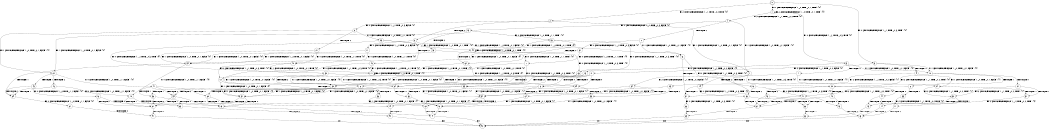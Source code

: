 digraph BCG {
size = "7, 10.5";
center = TRUE;
node [shape = circle];
0 [peripheries = 2];
0 -> 1 [label = "EX !1 !ATOMIC_EXCH_BRANCH (1, +0, TRUE, +0, 1, TRUE) !{0}"];
0 -> 2 [label = "EX !2 !ATOMIC_EXCH_BRANCH (1, +1, TRUE, +0, 2, TRUE) !{0}"];
0 -> 3 [label = "EX !0 !ATOMIC_EXCH_BRANCH (1, +1, TRUE, +0, 3, TRUE) !{0}"];
1 -> 4 [label = "EX !2 !ATOMIC_EXCH_BRANCH (1, +1, TRUE, +0, 2, TRUE) !{0}"];
1 -> 5 [label = "EX !0 !ATOMIC_EXCH_BRANCH (1, +1, TRUE, +0, 3, TRUE) !{0}"];
1 -> 1 [label = "EX !1 !ATOMIC_EXCH_BRANCH (1, +0, TRUE, +0, 1, TRUE) !{0}"];
2 -> 6 [label = "TERMINATE !2"];
2 -> 7 [label = "EX !1 !ATOMIC_EXCH_BRANCH (1, +0, TRUE, +0, 1, FALSE) !{0}"];
2 -> 8 [label = "EX !0 !ATOMIC_EXCH_BRANCH (1, +1, TRUE, +0, 3, FALSE) !{0}"];
3 -> 9 [label = "TERMINATE !0"];
3 -> 10 [label = "EX !1 !ATOMIC_EXCH_BRANCH (1, +0, TRUE, +0, 1, FALSE) !{0}"];
3 -> 11 [label = "EX !2 !ATOMIC_EXCH_BRANCH (1, +1, TRUE, +0, 2, FALSE) !{0}"];
4 -> 12 [label = "TERMINATE !2"];
4 -> 13 [label = "EX !0 !ATOMIC_EXCH_BRANCH (1, +1, TRUE, +0, 3, FALSE) !{0}"];
4 -> 7 [label = "EX !1 !ATOMIC_EXCH_BRANCH (1, +0, TRUE, +0, 1, FALSE) !{0}"];
5 -> 14 [label = "TERMINATE !0"];
5 -> 15 [label = "EX !2 !ATOMIC_EXCH_BRANCH (1, +1, TRUE, +0, 2, FALSE) !{0}"];
5 -> 10 [label = "EX !1 !ATOMIC_EXCH_BRANCH (1, +0, TRUE, +0, 1, FALSE) !{0}"];
6 -> 16 [label = "EX !1 !ATOMIC_EXCH_BRANCH (1, +0, TRUE, +0, 1, FALSE) !{0}"];
6 -> 17 [label = "EX !0 !ATOMIC_EXCH_BRANCH (1, +1, TRUE, +0, 3, FALSE) !{0}"];
7 -> 18 [label = "TERMINATE !1"];
7 -> 19 [label = "TERMINATE !2"];
7 -> 20 [label = "EX !0 !ATOMIC_EXCH_BRANCH (1, +1, TRUE, +0, 3, TRUE) !{0}"];
8 -> 21 [label = "TERMINATE !2"];
8 -> 22 [label = "EX !1 !ATOMIC_EXCH_BRANCH (1, +0, TRUE, +0, 1, FALSE) !{0}"];
8 -> 23 [label = "EX !0 !ATOMIC_EXCH_BRANCH (1, +0, TRUE, +1, 1, TRUE) !{0}"];
9 -> 24 [label = "EX !1 !ATOMIC_EXCH_BRANCH (1, +0, TRUE, +0, 1, FALSE) !{1}"];
9 -> 25 [label = "EX !2 !ATOMIC_EXCH_BRANCH (1, +1, TRUE, +0, 2, FALSE) !{1}"];
10 -> 26 [label = "TERMINATE !1"];
10 -> 27 [label = "TERMINATE !0"];
10 -> 20 [label = "EX !2 !ATOMIC_EXCH_BRANCH (1, +1, TRUE, +0, 2, TRUE) !{0}"];
11 -> 28 [label = "TERMINATE !2"];
11 -> 29 [label = "TERMINATE !0"];
11 -> 30 [label = "EX !1 !ATOMIC_EXCH_BRANCH (1, +0, TRUE, +0, 1, FALSE) !{0}"];
12 -> 31 [label = "EX !0 !ATOMIC_EXCH_BRANCH (1, +1, TRUE, +0, 3, FALSE) !{0}"];
12 -> 16 [label = "EX !1 !ATOMIC_EXCH_BRANCH (1, +0, TRUE, +0, 1, FALSE) !{0}"];
13 -> 32 [label = "TERMINATE !2"];
13 -> 22 [label = "EX !1 !ATOMIC_EXCH_BRANCH (1, +0, TRUE, +0, 1, FALSE) !{0}"];
13 -> 33 [label = "EX !0 !ATOMIC_EXCH_BRANCH (1, +0, TRUE, +1, 1, TRUE) !{0}"];
14 -> 34 [label = "EX !2 !ATOMIC_EXCH_BRANCH (1, +1, TRUE, +0, 2, FALSE) !{1}"];
14 -> 24 [label = "EX !1 !ATOMIC_EXCH_BRANCH (1, +0, TRUE, +0, 1, FALSE) !{1}"];
15 -> 35 [label = "TERMINATE !2"];
15 -> 36 [label = "TERMINATE !0"];
15 -> 30 [label = "EX !1 !ATOMIC_EXCH_BRANCH (1, +0, TRUE, +0, 1, FALSE) !{0}"];
16 -> 37 [label = "TERMINATE !1"];
16 -> 38 [label = "EX !0 !ATOMIC_EXCH_BRANCH (1, +1, TRUE, +0, 3, TRUE) !{0}"];
17 -> 39 [label = "EX !1 !ATOMIC_EXCH_BRANCH (1, +0, TRUE, +0, 1, FALSE) !{0}"];
17 -> 40 [label = "EX !0 !ATOMIC_EXCH_BRANCH (1, +0, TRUE, +1, 1, TRUE) !{0}"];
18 -> 37 [label = "TERMINATE !2"];
18 -> 41 [label = "EX !0 !ATOMIC_EXCH_BRANCH (1, +1, TRUE, +0, 3, TRUE) !{0}"];
19 -> 37 [label = "TERMINATE !1"];
19 -> 38 [label = "EX !0 !ATOMIC_EXCH_BRANCH (1, +1, TRUE, +0, 3, TRUE) !{0}"];
20 -> 42 [label = "TERMINATE !1"];
20 -> 43 [label = "TERMINATE !2"];
20 -> 44 [label = "TERMINATE !0"];
21 -> 39 [label = "EX !1 !ATOMIC_EXCH_BRANCH (1, +0, TRUE, +0, 1, FALSE) !{0}"];
21 -> 40 [label = "EX !0 !ATOMIC_EXCH_BRANCH (1, +0, TRUE, +1, 1, TRUE) !{0}"];
22 -> 45 [label = "TERMINATE !1"];
22 -> 46 [label = "TERMINATE !2"];
22 -> 47 [label = "EX !0 !ATOMIC_EXCH_BRANCH (1, +0, TRUE, +1, 1, FALSE) !{0}"];
23 -> 48 [label = "TERMINATE !2"];
23 -> 49 [label = "EX !1 !ATOMIC_EXCH_BRANCH (1, +0, TRUE, +0, 1, TRUE) !{0}"];
23 -> 50 [label = "EX !0 !ATOMIC_EXCH_BRANCH (1, +1, TRUE, +0, 3, TRUE) !{0}"];
24 -> 51 [label = "TERMINATE !1"];
24 -> 52 [label = "EX !2 !ATOMIC_EXCH_BRANCH (1, +1, TRUE, +0, 2, TRUE) !{1}"];
25 -> 53 [label = "TERMINATE !2"];
25 -> 54 [label = "EX !1 !ATOMIC_EXCH_BRANCH (1, +0, TRUE, +0, 1, FALSE) !{1}"];
26 -> 55 [label = "TERMINATE !0"];
26 -> 41 [label = "EX !2 !ATOMIC_EXCH_BRANCH (1, +1, TRUE, +0, 2, TRUE) !{0}"];
27 -> 51 [label = "TERMINATE !1"];
27 -> 52 [label = "EX !2 !ATOMIC_EXCH_BRANCH (1, +1, TRUE, +0, 2, TRUE) !{1}"];
28 -> 56 [label = "TERMINATE !0"];
28 -> 57 [label = "EX !1 !ATOMIC_EXCH_BRANCH (1, +0, TRUE, +0, 1, FALSE) !{0}"];
29 -> 53 [label = "TERMINATE !2"];
29 -> 54 [label = "EX !1 !ATOMIC_EXCH_BRANCH (1, +0, TRUE, +0, 1, FALSE) !{1}"];
30 -> 58 [label = "TERMINATE !1"];
30 -> 59 [label = "TERMINATE !2"];
30 -> 60 [label = "TERMINATE !0"];
31 -> 39 [label = "EX !1 !ATOMIC_EXCH_BRANCH (1, +0, TRUE, +0, 1, FALSE) !{0}"];
31 -> 61 [label = "EX !0 !ATOMIC_EXCH_BRANCH (1, +0, TRUE, +1, 1, TRUE) !{0}"];
32 -> 39 [label = "EX !1 !ATOMIC_EXCH_BRANCH (1, +0, TRUE, +0, 1, FALSE) !{0}"];
32 -> 61 [label = "EX !0 !ATOMIC_EXCH_BRANCH (1, +0, TRUE, +1, 1, TRUE) !{0}"];
33 -> 62 [label = "TERMINATE !2"];
33 -> 49 [label = "EX !1 !ATOMIC_EXCH_BRANCH (1, +0, TRUE, +0, 1, TRUE) !{0}"];
33 -> 63 [label = "EX !0 !ATOMIC_EXCH_BRANCH (1, +1, TRUE, +0, 3, TRUE) !{0}"];
34 -> 64 [label = "TERMINATE !2"];
34 -> 54 [label = "EX !1 !ATOMIC_EXCH_BRANCH (1, +0, TRUE, +0, 1, FALSE) !{1}"];
35 -> 65 [label = "TERMINATE !0"];
35 -> 57 [label = "EX !1 !ATOMIC_EXCH_BRANCH (1, +0, TRUE, +0, 1, FALSE) !{0}"];
36 -> 64 [label = "TERMINATE !2"];
36 -> 54 [label = "EX !1 !ATOMIC_EXCH_BRANCH (1, +0, TRUE, +0, 1, FALSE) !{1}"];
37 -> 66 [label = "EX !0 !ATOMIC_EXCH_BRANCH (1, +1, TRUE, +0, 3, TRUE) !{0}"];
38 -> 67 [label = "TERMINATE !1"];
38 -> 68 [label = "TERMINATE !0"];
39 -> 69 [label = "TERMINATE !1"];
39 -> 70 [label = "EX !0 !ATOMIC_EXCH_BRANCH (1, +0, TRUE, +1, 1, FALSE) !{0}"];
40 -> 71 [label = "EX !1 !ATOMIC_EXCH_BRANCH (1, +0, TRUE, +0, 1, TRUE) !{0}"];
40 -> 72 [label = "EX !0 !ATOMIC_EXCH_BRANCH (1, +1, TRUE, +0, 3, TRUE) !{0}"];
41 -> 67 [label = "TERMINATE !2"];
41 -> 73 [label = "TERMINATE !0"];
42 -> 67 [label = "TERMINATE !2"];
42 -> 73 [label = "TERMINATE !0"];
43 -> 67 [label = "TERMINATE !1"];
43 -> 68 [label = "TERMINATE !0"];
44 -> 74 [label = "TERMINATE !1"];
44 -> 75 [label = "TERMINATE !2"];
45 -> 69 [label = "TERMINATE !2"];
45 -> 76 [label = "EX !0 !ATOMIC_EXCH_BRANCH (1, +0, TRUE, +1, 1, FALSE) !{0}"];
46 -> 69 [label = "TERMINATE !1"];
46 -> 70 [label = "EX !0 !ATOMIC_EXCH_BRANCH (1, +0, TRUE, +1, 1, FALSE) !{0}"];
47 -> 58 [label = "TERMINATE !1"];
47 -> 59 [label = "TERMINATE !2"];
47 -> 60 [label = "TERMINATE !0"];
48 -> 71 [label = "EX !1 !ATOMIC_EXCH_BRANCH (1, +0, TRUE, +0, 1, TRUE) !{0}"];
48 -> 72 [label = "EX !0 !ATOMIC_EXCH_BRANCH (1, +1, TRUE, +0, 3, TRUE) !{0}"];
49 -> 62 [label = "TERMINATE !2"];
49 -> 49 [label = "EX !1 !ATOMIC_EXCH_BRANCH (1, +0, TRUE, +0, 1, TRUE) !{0}"];
49 -> 63 [label = "EX !0 !ATOMIC_EXCH_BRANCH (1, +1, TRUE, +0, 3, TRUE) !{0}"];
50 -> 28 [label = "TERMINATE !2"];
50 -> 29 [label = "TERMINATE !0"];
50 -> 30 [label = "EX !1 !ATOMIC_EXCH_BRANCH (1, +0, TRUE, +0, 1, FALSE) !{0}"];
51 -> 77 [label = "EX !2 !ATOMIC_EXCH_BRANCH (1, +1, TRUE, +0, 2, TRUE) !{2}"];
52 -> 74 [label = "TERMINATE !1"];
52 -> 75 [label = "TERMINATE !2"];
53 -> 78 [label = "EX !1 !ATOMIC_EXCH_BRANCH (1, +0, TRUE, +0, 1, FALSE) !{1}"];
54 -> 79 [label = "TERMINATE !1"];
54 -> 80 [label = "TERMINATE !2"];
55 -> 77 [label = "EX !2 !ATOMIC_EXCH_BRANCH (1, +1, TRUE, +0, 2, TRUE) !{2}"];
56 -> 78 [label = "EX !1 !ATOMIC_EXCH_BRANCH (1, +0, TRUE, +0, 1, FALSE) !{1}"];
57 -> 81 [label = "TERMINATE !1"];
57 -> 82 [label = "TERMINATE !0"];
58 -> 81 [label = "TERMINATE !2"];
58 -> 83 [label = "TERMINATE !0"];
59 -> 81 [label = "TERMINATE !1"];
59 -> 82 [label = "TERMINATE !0"];
60 -> 79 [label = "TERMINATE !1"];
60 -> 80 [label = "TERMINATE !2"];
61 -> 71 [label = "EX !1 !ATOMIC_EXCH_BRANCH (1, +0, TRUE, +0, 1, TRUE) !{0}"];
61 -> 84 [label = "EX !0 !ATOMIC_EXCH_BRANCH (1, +1, TRUE, +0, 3, TRUE) !{0}"];
62 -> 71 [label = "EX !1 !ATOMIC_EXCH_BRANCH (1, +0, TRUE, +0, 1, TRUE) !{0}"];
62 -> 84 [label = "EX !0 !ATOMIC_EXCH_BRANCH (1, +1, TRUE, +0, 3, TRUE) !{0}"];
63 -> 35 [label = "TERMINATE !2"];
63 -> 36 [label = "TERMINATE !0"];
63 -> 30 [label = "EX !1 !ATOMIC_EXCH_BRANCH (1, +0, TRUE, +0, 1, FALSE) !{0}"];
64 -> 78 [label = "EX !1 !ATOMIC_EXCH_BRANCH (1, +0, TRUE, +0, 1, FALSE) !{1}"];
65 -> 78 [label = "EX !1 !ATOMIC_EXCH_BRANCH (1, +0, TRUE, +0, 1, FALSE) !{1}"];
66 -> 85 [label = "TERMINATE !0"];
67 -> 85 [label = "TERMINATE !0"];
68 -> 86 [label = "TERMINATE !1"];
69 -> 87 [label = "EX !0 !ATOMIC_EXCH_BRANCH (1, +0, TRUE, +1, 1, FALSE) !{0}"];
70 -> 81 [label = "TERMINATE !1"];
70 -> 82 [label = "TERMINATE !0"];
71 -> 71 [label = "EX !1 !ATOMIC_EXCH_BRANCH (1, +0, TRUE, +0, 1, TRUE) !{0}"];
71 -> 84 [label = "EX !0 !ATOMIC_EXCH_BRANCH (1, +1, TRUE, +0, 3, TRUE) !{0}"];
72 -> 56 [label = "TERMINATE !0"];
72 -> 57 [label = "EX !1 !ATOMIC_EXCH_BRANCH (1, +0, TRUE, +0, 1, FALSE) !{0}"];
73 -> 88 [label = "TERMINATE !2"];
74 -> 88 [label = "TERMINATE !2"];
75 -> 86 [label = "TERMINATE !1"];
76 -> 81 [label = "TERMINATE !2"];
76 -> 83 [label = "TERMINATE !0"];
77 -> 88 [label = "TERMINATE !2"];
78 -> 89 [label = "TERMINATE !1"];
79 -> 90 [label = "TERMINATE !2"];
80 -> 89 [label = "TERMINATE !1"];
81 -> 91 [label = "TERMINATE !0"];
82 -> 89 [label = "TERMINATE !1"];
83 -> 90 [label = "TERMINATE !2"];
84 -> 65 [label = "TERMINATE !0"];
84 -> 57 [label = "EX !1 !ATOMIC_EXCH_BRANCH (1, +0, TRUE, +0, 1, FALSE) !{0}"];
85 -> 92 [label = "exit"];
86 -> 92 [label = "exit"];
87 -> 91 [label = "TERMINATE !0"];
88 -> 92 [label = "exit"];
89 -> 92 [label = "exit"];
90 -> 92 [label = "exit"];
91 -> 92 [label = "exit"];
}
